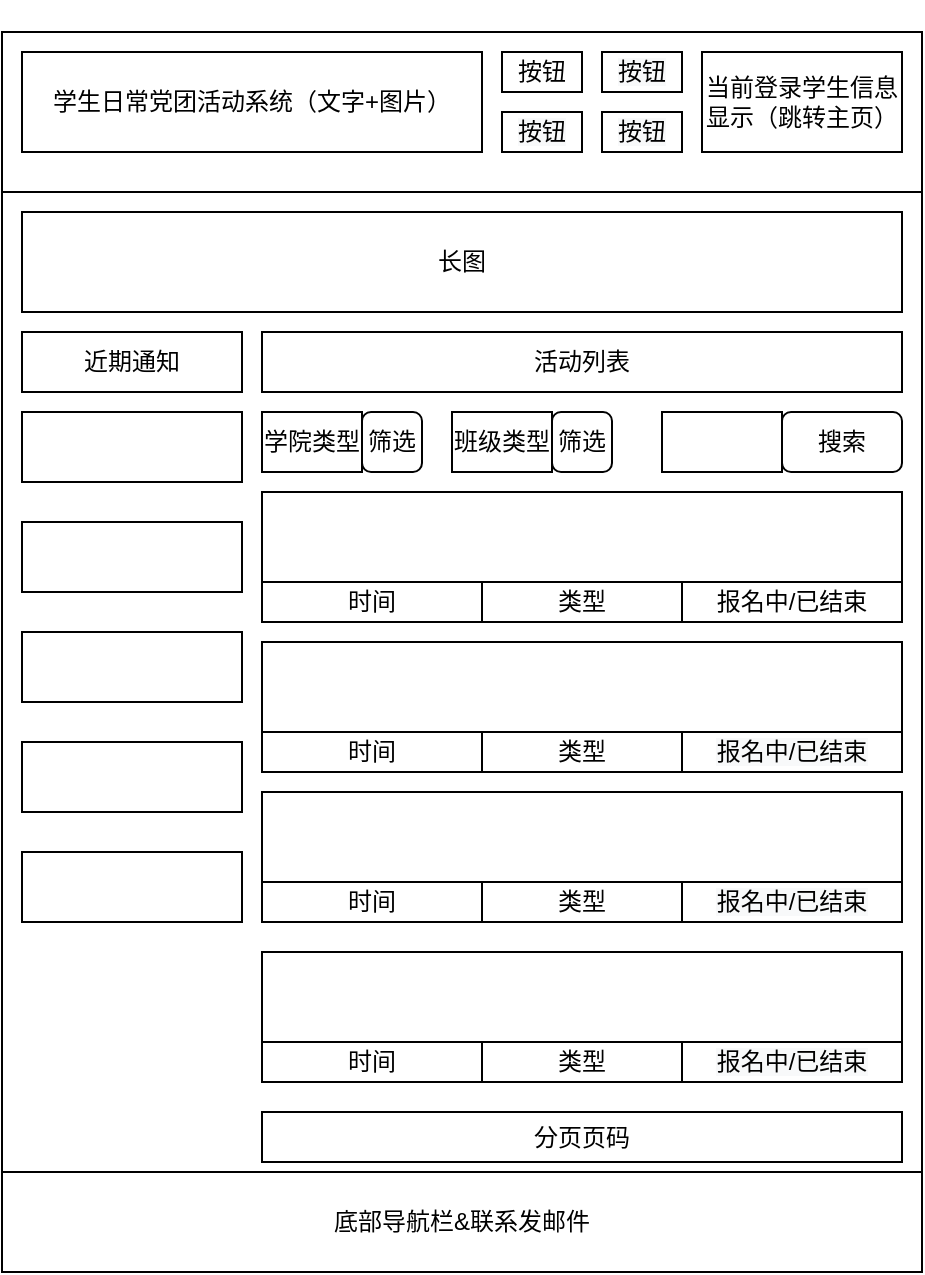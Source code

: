 <mxfile version="13.5.1" type="device"><diagram id="lIO5LTM7eZPaQRJZY7qq" name="Page-1"><mxGraphModel dx="1024" dy="601" grid="1" gridSize="10" guides="1" tooltips="1" connect="1" arrows="1" fold="1" page="1" pageScale="1" pageWidth="827" pageHeight="1169" math="0" shadow="0"><root><mxCell id="0"/><mxCell id="1" parent="0"/><mxCell id="_pJhmvkSa_Gs6LftZB0_-2" value="" style="rounded=0;whiteSpace=wrap;html=1;" parent="1" vertex="1"><mxGeometry x="180" y="30" width="460" height="620" as="geometry"/></mxCell><mxCell id="_pJhmvkSa_Gs6LftZB0_-4" value="活动列表" style="rounded=0;whiteSpace=wrap;html=1;" parent="1" vertex="1"><mxGeometry x="310" y="180" width="320" height="30" as="geometry"/></mxCell><mxCell id="_pJhmvkSa_Gs6LftZB0_-7" value="近期通知" style="rounded=0;whiteSpace=wrap;html=1;" parent="1" vertex="1"><mxGeometry x="190" y="180" width="110" height="30" as="geometry"/></mxCell><mxCell id="_pJhmvkSa_Gs6LftZB0_-8" value="" style="rounded=0;whiteSpace=wrap;html=1;" parent="1" vertex="1"><mxGeometry x="190" y="220" width="110" height="35" as="geometry"/></mxCell><mxCell id="_pJhmvkSa_Gs6LftZB0_-9" value="" style="rounded=0;whiteSpace=wrap;html=1;" parent="1" vertex="1"><mxGeometry x="310" y="260" width="320" height="65" as="geometry"/></mxCell><mxCell id="_pJhmvkSa_Gs6LftZB0_-21" value="分页页码" style="rounded=0;whiteSpace=wrap;html=1;" parent="1" vertex="1"><mxGeometry x="310" y="570" width="320" height="25" as="geometry"/></mxCell><mxCell id="n9VIl0Bt8xTa1ZwPOJq0-2" value="长图" style="rounded=0;whiteSpace=wrap;html=1;" parent="1" vertex="1"><mxGeometry x="190" y="120" width="440" height="50" as="geometry"/></mxCell><mxCell id="n9VIl0Bt8xTa1ZwPOJq0-3" value="" style="rounded=0;whiteSpace=wrap;html=1;" parent="1" vertex="1"><mxGeometry x="310" y="260" width="320" height="45" as="geometry"/></mxCell><mxCell id="n9VIl0Bt8xTa1ZwPOJq0-6" value="时间" style="rounded=0;whiteSpace=wrap;html=1;" parent="1" vertex="1"><mxGeometry x="310" y="305" width="110" height="20" as="geometry"/></mxCell><mxCell id="n9VIl0Bt8xTa1ZwPOJq0-7" value="报名中/已结束" style="rounded=0;whiteSpace=wrap;html=1;" parent="1" vertex="1"><mxGeometry x="520" y="305" width="110" height="20" as="geometry"/></mxCell><mxCell id="n9VIl0Bt8xTa1ZwPOJq0-8" value="类型" style="rounded=0;whiteSpace=wrap;html=1;" parent="1" vertex="1"><mxGeometry x="420" y="305" width="100" height="20" as="geometry"/></mxCell><mxCell id="n9VIl0Bt8xTa1ZwPOJq0-9" value="" style="rounded=0;whiteSpace=wrap;html=1;" parent="1" vertex="1"><mxGeometry x="190" y="275" width="110" height="35" as="geometry"/></mxCell><mxCell id="n9VIl0Bt8xTa1ZwPOJq0-10" value="" style="rounded=0;whiteSpace=wrap;html=1;" parent="1" vertex="1"><mxGeometry x="190" y="330" width="110" height="35" as="geometry"/></mxCell><mxCell id="n9VIl0Bt8xTa1ZwPOJq0-11" value="" style="rounded=0;whiteSpace=wrap;html=1;" parent="1" vertex="1"><mxGeometry x="190" y="385" width="110" height="35" as="geometry"/></mxCell><mxCell id="n9VIl0Bt8xTa1ZwPOJq0-12" value="" style="rounded=0;whiteSpace=wrap;html=1;" parent="1" vertex="1"><mxGeometry x="190" y="440" width="110" height="35" as="geometry"/></mxCell><mxCell id="n9VIl0Bt8xTa1ZwPOJq0-23" value="底部导航栏&amp;amp;联系发邮件" style="rounded=0;whiteSpace=wrap;html=1;" parent="1" vertex="1"><mxGeometry x="180" y="600" width="460" height="50" as="geometry"/></mxCell><mxCell id="ms1DL1cAqzHiM8Jy2DLP-1" value="" style="rounded=0;whiteSpace=wrap;html=1;" parent="1" vertex="1"><mxGeometry x="180" y="30" width="460" height="80" as="geometry"/></mxCell><mxCell id="_pJhmvkSa_Gs6LftZB0_-3" value="学生日常党团活动系统（文字+图片）" style="rounded=0;whiteSpace=wrap;html=1;" parent="1" vertex="1"><mxGeometry x="190" y="40" width="230" height="50" as="geometry"/></mxCell><mxCell id="_pJhmvkSa_Gs6LftZB0_-6" value="当前登录学生信息显示（跳转主页）" style="rounded=0;whiteSpace=wrap;html=1;" parent="1" vertex="1"><mxGeometry x="530" y="40" width="100" height="50" as="geometry"/></mxCell><mxCell id="_pJhmvkSa_Gs6LftZB0_-17" value="按钮" style="rounded=0;whiteSpace=wrap;html=1;" parent="1" vertex="1"><mxGeometry x="430" y="40" width="40" height="20" as="geometry"/></mxCell><mxCell id="_pJhmvkSa_Gs6LftZB0_-18" value="&#10;&#10;&lt;span style=&quot;color: rgb(0, 0, 0); font-family: helvetica; font-size: 12px; font-style: normal; font-weight: 400; letter-spacing: normal; text-align: center; text-indent: 0px; text-transform: none; word-spacing: 0px; background-color: rgb(248, 249, 250); display: inline; float: none;&quot;&gt;按钮&lt;/span&gt;&#10;&#10;" style="rounded=0;whiteSpace=wrap;html=1;" parent="1" vertex="1"><mxGeometry x="480" y="40" width="40" height="20" as="geometry"/></mxCell><mxCell id="_pJhmvkSa_Gs6LftZB0_-19" value="&#10;&#10;&lt;span style=&quot;color: rgb(0, 0, 0); font-family: helvetica; font-size: 12px; font-style: normal; font-weight: 400; letter-spacing: normal; text-align: center; text-indent: 0px; text-transform: none; word-spacing: 0px; background-color: rgb(248, 249, 250); display: inline; float: none;&quot;&gt;按钮&lt;/span&gt;&#10;&#10;" style="rounded=0;whiteSpace=wrap;html=1;" parent="1" vertex="1"><mxGeometry x="430" y="70" width="40" height="20" as="geometry"/></mxCell><mxCell id="_pJhmvkSa_Gs6LftZB0_-20" value="&#10;&#10;&lt;span style=&quot;color: rgb(0, 0, 0); font-family: helvetica; font-size: 12px; font-style: normal; font-weight: 400; letter-spacing: normal; text-align: center; text-indent: 0px; text-transform: none; word-spacing: 0px; background-color: rgb(248, 249, 250); display: inline; float: none;&quot;&gt;按钮&lt;/span&gt;&#10;&#10;" style="rounded=0;whiteSpace=wrap;html=1;" parent="1" vertex="1"><mxGeometry x="480" y="70" width="40" height="20" as="geometry"/></mxCell><mxCell id="MVXVjCp-vnONc1LBfHqp-1" value="" style="rounded=0;whiteSpace=wrap;html=1;" parent="1" vertex="1"><mxGeometry x="510" y="220" width="60" height="30" as="geometry"/></mxCell><mxCell id="MVXVjCp-vnONc1LBfHqp-2" value="搜索" style="rounded=1;whiteSpace=wrap;html=1;" parent="1" vertex="1"><mxGeometry x="570" y="220" width="60" height="30" as="geometry"/></mxCell><mxCell id="MVXVjCp-vnONc1LBfHqp-3" value="" style="rounded=0;whiteSpace=wrap;html=1;" parent="1" vertex="1"><mxGeometry x="310" y="335" width="320" height="65" as="geometry"/></mxCell><mxCell id="MVXVjCp-vnONc1LBfHqp-4" value="" style="rounded=0;whiteSpace=wrap;html=1;" parent="1" vertex="1"><mxGeometry x="310" y="335" width="320" height="45" as="geometry"/></mxCell><mxCell id="MVXVjCp-vnONc1LBfHqp-5" value="时间" style="rounded=0;whiteSpace=wrap;html=1;" parent="1" vertex="1"><mxGeometry x="310" y="380" width="110" height="20" as="geometry"/></mxCell><mxCell id="MVXVjCp-vnONc1LBfHqp-6" value="&#10;&#10;&lt;span style=&quot;color: rgb(0, 0, 0); font-family: helvetica; font-size: 12px; font-style: normal; font-weight: 400; letter-spacing: normal; text-align: center; text-indent: 0px; text-transform: none; word-spacing: 0px; background-color: rgb(248, 249, 250); display: inline; float: none;&quot;&gt;报名中/已结束&lt;/span&gt;&#10;&#10;" style="rounded=0;whiteSpace=wrap;html=1;" parent="1" vertex="1"><mxGeometry x="520" y="380" width="110" height="20" as="geometry"/></mxCell><mxCell id="MVXVjCp-vnONc1LBfHqp-7" value="类型" style="rounded=0;whiteSpace=wrap;html=1;" parent="1" vertex="1"><mxGeometry x="420" y="380" width="100" height="20" as="geometry"/></mxCell><mxCell id="MVXVjCp-vnONc1LBfHqp-8" value="" style="rounded=0;whiteSpace=wrap;html=1;" parent="1" vertex="1"><mxGeometry x="310" y="410" width="320" height="65" as="geometry"/></mxCell><mxCell id="MVXVjCp-vnONc1LBfHqp-9" value="" style="rounded=0;whiteSpace=wrap;html=1;" parent="1" vertex="1"><mxGeometry x="310" y="410" width="320" height="45" as="geometry"/></mxCell><mxCell id="MVXVjCp-vnONc1LBfHqp-10" value="时间" style="rounded=0;whiteSpace=wrap;html=1;" parent="1" vertex="1"><mxGeometry x="310" y="455" width="110" height="20" as="geometry"/></mxCell><mxCell id="MVXVjCp-vnONc1LBfHqp-11" value="&#10;&#10;&lt;span style=&quot;color: rgb(0, 0, 0); font-family: helvetica; font-size: 12px; font-style: normal; font-weight: 400; letter-spacing: normal; text-align: center; text-indent: 0px; text-transform: none; word-spacing: 0px; background-color: rgb(248, 249, 250); display: inline; float: none;&quot;&gt;报名中/已结束&lt;/span&gt;&#10;&#10;" style="rounded=0;whiteSpace=wrap;html=1;" parent="1" vertex="1"><mxGeometry x="520" y="455" width="110" height="20" as="geometry"/></mxCell><mxCell id="MVXVjCp-vnONc1LBfHqp-12" value="类型" style="rounded=0;whiteSpace=wrap;html=1;" parent="1" vertex="1"><mxGeometry x="420" y="455" width="100" height="20" as="geometry"/></mxCell><mxCell id="MVXVjCp-vnONc1LBfHqp-13" value="" style="rounded=0;whiteSpace=wrap;html=1;" parent="1" vertex="1"><mxGeometry x="310" y="490" width="320" height="65" as="geometry"/></mxCell><mxCell id="MVXVjCp-vnONc1LBfHqp-14" value="" style="rounded=0;whiteSpace=wrap;html=1;" parent="1" vertex="1"><mxGeometry x="310" y="490" width="320" height="45" as="geometry"/></mxCell><mxCell id="MVXVjCp-vnONc1LBfHqp-15" value="时间" style="rounded=0;whiteSpace=wrap;html=1;" parent="1" vertex="1"><mxGeometry x="310" y="535" width="110" height="20" as="geometry"/></mxCell><mxCell id="MVXVjCp-vnONc1LBfHqp-16" value="&#10;&#10;&lt;span style=&quot;color: rgb(0, 0, 0); font-family: helvetica; font-size: 12px; font-style: normal; font-weight: 400; letter-spacing: normal; text-align: center; text-indent: 0px; text-transform: none; word-spacing: 0px; background-color: rgb(248, 249, 250); display: inline; float: none;&quot;&gt;报名中/已结束&lt;/span&gt;&#10;&#10;" style="rounded=0;whiteSpace=wrap;html=1;" parent="1" vertex="1"><mxGeometry x="520" y="535" width="110" height="20" as="geometry"/></mxCell><mxCell id="MVXVjCp-vnONc1LBfHqp-17" value="类型" style="rounded=0;whiteSpace=wrap;html=1;" parent="1" vertex="1"><mxGeometry x="420" y="535" width="100" height="20" as="geometry"/></mxCell><mxCell id="IxbBClqXIdRt-DVYLRam-1" value="学院类型" style="rounded=0;whiteSpace=wrap;html=1;" parent="1" vertex="1"><mxGeometry x="310" y="220" width="50" height="30" as="geometry"/></mxCell><mxCell id="IxbBClqXIdRt-DVYLRam-2" value="筛选" style="rounded=1;whiteSpace=wrap;html=1;" parent="1" vertex="1"><mxGeometry x="455" y="220" width="30" height="30" as="geometry"/></mxCell><mxCell id="DeLZF1ulUksgYdYkqbXz-1" value="班级类型" style="rounded=0;whiteSpace=wrap;html=1;" vertex="1" parent="1"><mxGeometry x="405" y="220" width="50" height="30" as="geometry"/></mxCell><mxCell id="DeLZF1ulUksgYdYkqbXz-2" value="筛选" style="rounded=1;whiteSpace=wrap;html=1;" vertex="1" parent="1"><mxGeometry x="360" y="220" width="30" height="30" as="geometry"/></mxCell></root></mxGraphModel></diagram></mxfile>